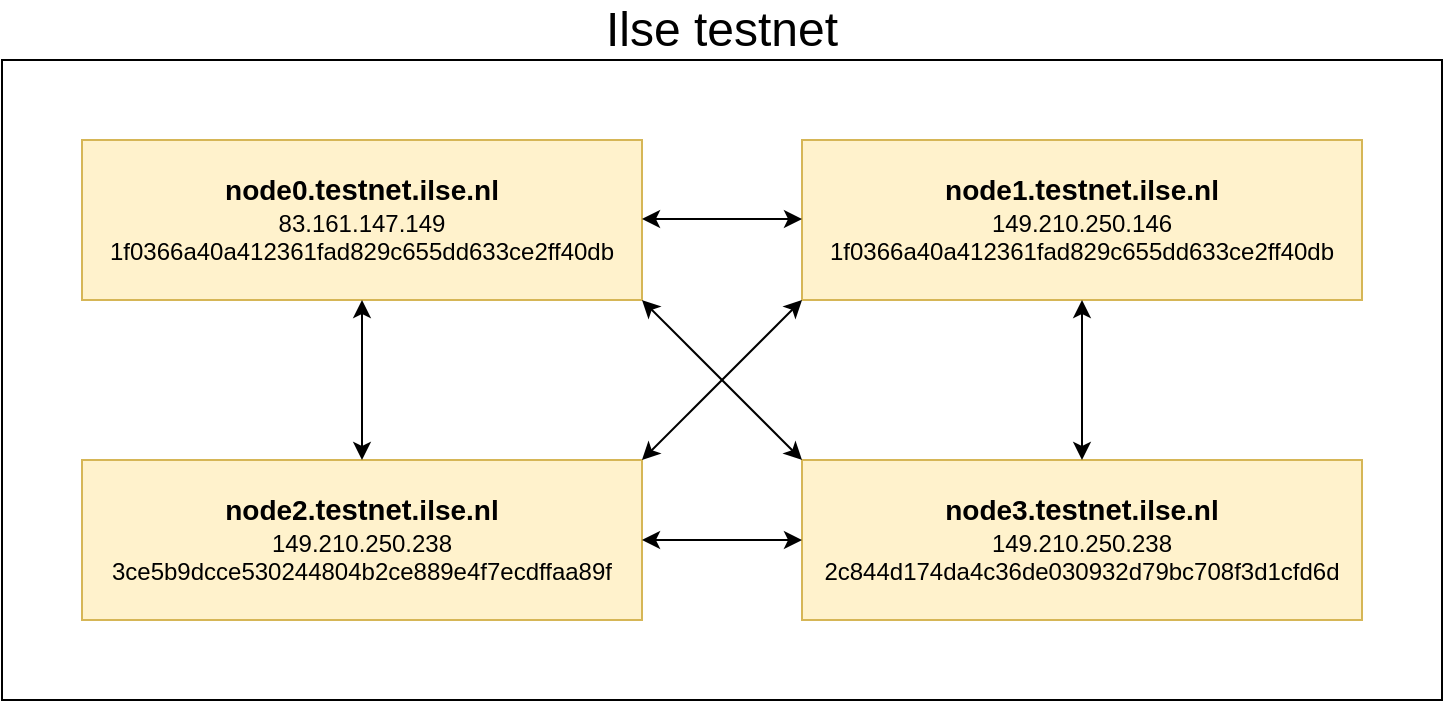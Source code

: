 <mxfile version="17.1.0" type="github">
  <diagram id="dxVIzOVv_u5MUlThNv-4" name="Page-1">
    <mxGraphModel dx="1550" dy="867" grid="1" gridSize="10" guides="1" tooltips="1" connect="1" arrows="1" fold="1" page="1" pageScale="1" pageWidth="827" pageHeight="1169" math="0" shadow="0">
      <root>
        <mxCell id="0" />
        <mxCell id="1" parent="0" />
        <mxCell id="wiK8LtcWPlEBfqKX4ATi-7" value="&lt;h1&gt;&lt;br&gt;&lt;/h1&gt;" style="rounded=0;whiteSpace=wrap;html=1;fontSize=14;align=center;" vertex="1" parent="1">
          <mxGeometry x="40" y="80" width="720" height="320" as="geometry" />
        </mxCell>
        <mxCell id="wiK8LtcWPlEBfqKX4ATi-2" value="&lt;b&gt;&lt;font style=&quot;font-size: 14px&quot;&gt;node0.&lt;/font&gt;&lt;/b&gt;&lt;span id=&quot;docs-internal-guid-7cc5f453-7fff-6f5f-665c-29763454acb6&quot;&gt;&lt;span style=&quot;font-size: 11pt ; font-family: &amp;#34;arial&amp;#34; ; background-color: transparent ; vertical-align: baseline&quot;&gt;&lt;b&gt;testnet.&lt;/b&gt;&lt;/span&gt;&lt;/span&gt;&lt;b&gt;&lt;font style=&quot;font-size: 14px&quot;&gt;ilse.nl&lt;/font&gt;&lt;/b&gt;&lt;br&gt;&lt;span&gt;83.161.147.149&lt;/span&gt;&lt;br&gt;&lt;span&gt;1f0366a40a412361fad829c655dd633ce2ff40db&lt;/span&gt;" style="rounded=0;whiteSpace=wrap;html=1;fillColor=#fff2cc;strokeColor=#d6b656;" vertex="1" parent="1">
          <mxGeometry x="80" y="120" width="280" height="80" as="geometry" />
        </mxCell>
        <mxCell id="wiK8LtcWPlEBfqKX4ATi-3" value="&lt;b&gt;&lt;font style=&quot;font-size: 14px&quot;&gt;node1.&lt;/font&gt;&lt;/b&gt;&lt;b style=&quot;font-family: &amp;#34;arial&amp;#34; ; font-size: 14.667px&quot;&gt;testnet.&lt;/b&gt;&lt;b&gt;&lt;font style=&quot;font-size: 14px&quot;&gt;ilse.nl&lt;/font&gt;&lt;/b&gt;&lt;br&gt;149.210.250.146&lt;br&gt;&lt;span&gt;1f0366a40a412361fad829c655dd633ce2ff40db&lt;/span&gt;" style="rounded=0;whiteSpace=wrap;html=1;fillColor=#fff2cc;strokeColor=#d6b656;" vertex="1" parent="1">
          <mxGeometry x="440" y="120" width="280" height="80" as="geometry" />
        </mxCell>
        <mxCell id="wiK8LtcWPlEBfqKX4ATi-4" value="&lt;b&gt;&lt;font style=&quot;font-size: 14px&quot;&gt;node2.&lt;/font&gt;&lt;/b&gt;&lt;b style=&quot;font-family: &amp;#34;arial&amp;#34; ; font-size: 14.667px&quot;&gt;testnet&lt;/b&gt;&lt;b&gt;&lt;font style=&quot;font-size: 14px&quot;&gt;.ilse.nl&lt;/font&gt;&lt;/b&gt;&lt;br&gt;149.210.250.238&lt;br&gt;3ce5b9dcce530244804b2ce889e4f7ecdffaa89f" style="rounded=0;whiteSpace=wrap;html=1;fillColor=#fff2cc;strokeColor=#d6b656;" vertex="1" parent="1">
          <mxGeometry x="80" y="280" width="280" height="80" as="geometry" />
        </mxCell>
        <mxCell id="wiK8LtcWPlEBfqKX4ATi-5" value="&lt;b&gt;&lt;font style=&quot;font-size: 14px&quot;&gt;node3.&lt;/font&gt;&lt;/b&gt;&lt;b style=&quot;font-family: &amp;#34;arial&amp;#34; ; font-size: 14.667px&quot;&gt;testnet&lt;/b&gt;&lt;b&gt;&lt;font style=&quot;font-size: 14px&quot;&gt;.ilse.nl&lt;/font&gt;&lt;/b&gt;&lt;br&gt;149.210.250.238&lt;br&gt;2c844d174da4c36de030932d79bc708f3d1cfd6d" style="rounded=0;whiteSpace=wrap;html=1;fillColor=#fff2cc;strokeColor=#d6b656;" vertex="1" parent="1">
          <mxGeometry x="440" y="280" width="280" height="80" as="geometry" />
        </mxCell>
        <mxCell id="wiK8LtcWPlEBfqKX4ATi-9" value="" style="endArrow=classic;startArrow=classic;html=1;rounded=0;fontSize=24;entryX=0.5;entryY=1;entryDx=0;entryDy=0;" edge="1" parent="1" source="wiK8LtcWPlEBfqKX4ATi-4" target="wiK8LtcWPlEBfqKX4ATi-2">
          <mxGeometry width="50" height="50" relative="1" as="geometry">
            <mxPoint x="390" y="420" as="sourcePoint" />
            <mxPoint x="440" y="370" as="targetPoint" />
          </mxGeometry>
        </mxCell>
        <mxCell id="wiK8LtcWPlEBfqKX4ATi-10" value="" style="endArrow=classic;startArrow=classic;html=1;rounded=0;fontSize=24;entryX=0;entryY=0.5;entryDx=0;entryDy=0;exitX=1;exitY=0.5;exitDx=0;exitDy=0;" edge="1" parent="1" source="wiK8LtcWPlEBfqKX4ATi-4" target="wiK8LtcWPlEBfqKX4ATi-5">
          <mxGeometry width="50" height="50" relative="1" as="geometry">
            <mxPoint x="230" y="290" as="sourcePoint" />
            <mxPoint x="230" y="210" as="targetPoint" />
          </mxGeometry>
        </mxCell>
        <mxCell id="wiK8LtcWPlEBfqKX4ATi-11" value="" style="endArrow=classic;startArrow=classic;html=1;rounded=0;fontSize=24;entryX=0;entryY=0.5;entryDx=0;entryDy=0;exitX=1;exitY=0.5;exitDx=0;exitDy=0;" edge="1" parent="1">
          <mxGeometry width="50" height="50" relative="1" as="geometry">
            <mxPoint x="360" y="159.5" as="sourcePoint" />
            <mxPoint x="440" y="159.5" as="targetPoint" />
          </mxGeometry>
        </mxCell>
        <mxCell id="wiK8LtcWPlEBfqKX4ATi-12" value="" style="endArrow=classic;startArrow=classic;html=1;rounded=0;fontSize=24;entryX=0.5;entryY=0;entryDx=0;entryDy=0;exitX=0.5;exitY=1;exitDx=0;exitDy=0;" edge="1" parent="1" source="wiK8LtcWPlEBfqKX4ATi-3" target="wiK8LtcWPlEBfqKX4ATi-5">
          <mxGeometry width="50" height="50" relative="1" as="geometry">
            <mxPoint x="370" y="169.5" as="sourcePoint" />
            <mxPoint x="450" y="169.5" as="targetPoint" />
          </mxGeometry>
        </mxCell>
        <mxCell id="wiK8LtcWPlEBfqKX4ATi-13" value="" style="endArrow=classic;startArrow=classic;html=1;rounded=0;fontSize=24;entryX=0;entryY=0;entryDx=0;entryDy=0;exitX=1;exitY=1;exitDx=0;exitDy=0;" edge="1" parent="1" source="wiK8LtcWPlEBfqKX4ATi-2" target="wiK8LtcWPlEBfqKX4ATi-5">
          <mxGeometry width="50" height="50" relative="1" as="geometry">
            <mxPoint x="590" y="210" as="sourcePoint" />
            <mxPoint x="590" y="290" as="targetPoint" />
          </mxGeometry>
        </mxCell>
        <mxCell id="wiK8LtcWPlEBfqKX4ATi-14" value="" style="endArrow=classic;startArrow=classic;html=1;rounded=0;fontSize=24;entryX=1;entryY=0;entryDx=0;entryDy=0;exitX=0;exitY=1;exitDx=0;exitDy=0;" edge="1" parent="1" source="wiK8LtcWPlEBfqKX4ATi-3" target="wiK8LtcWPlEBfqKX4ATi-4">
          <mxGeometry width="50" height="50" relative="1" as="geometry">
            <mxPoint x="370" y="210" as="sourcePoint" />
            <mxPoint x="450.0" y="290" as="targetPoint" />
          </mxGeometry>
        </mxCell>
        <mxCell id="wiK8LtcWPlEBfqKX4ATi-15" value="Ilse testnet" style="text;html=1;strokeColor=none;fillColor=none;align=center;verticalAlign=middle;whiteSpace=wrap;rounded=0;fontSize=24;" vertex="1" parent="1">
          <mxGeometry x="320" y="50" width="160" height="30" as="geometry" />
        </mxCell>
      </root>
    </mxGraphModel>
  </diagram>
</mxfile>
